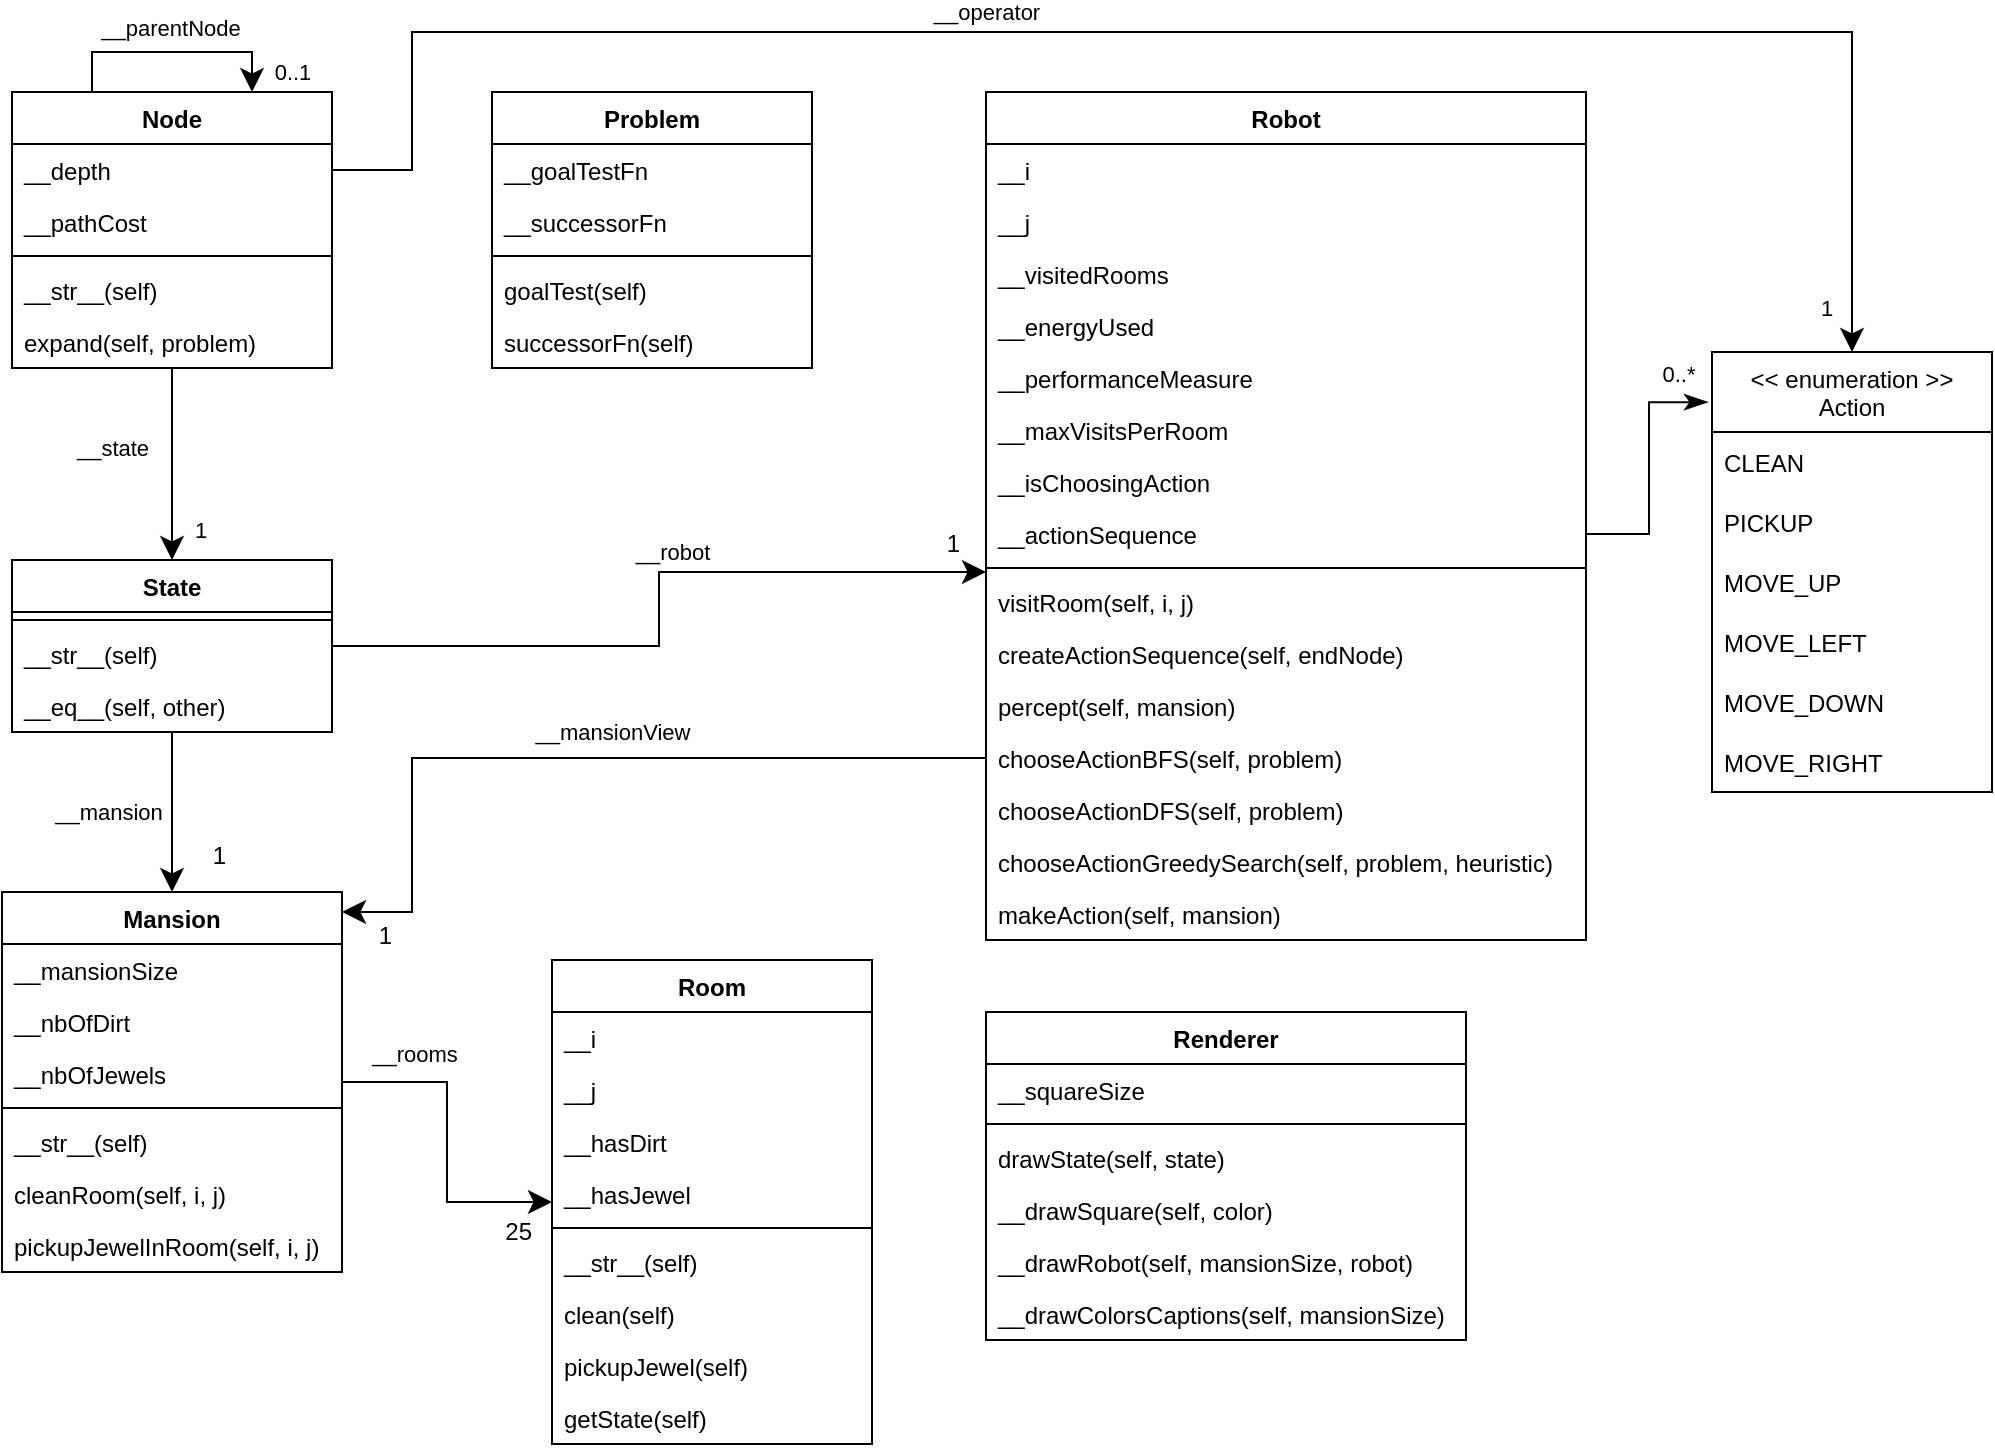 <mxfile version="15.4.0" type="device"><diagram id="XYvOVXPTnPYE6GKOh84l" name="Page-1"><mxGraphModel dx="1221" dy="1800" grid="1" gridSize="10" guides="1" tooltips="1" connect="1" arrows="1" fold="1" page="1" pageScale="1" pageWidth="827" pageHeight="1169" math="0" shadow="0"><root><mxCell id="0"/><mxCell id="1" parent="0"/><mxCell id="1OXDS-PdZIP2j54BKAGy-3" value="Node" style="swimlane;fontStyle=1;align=center;verticalAlign=top;childLayout=stackLayout;horizontal=1;startSize=26;horizontalStack=0;resizeParent=1;resizeParentMax=0;resizeLast=0;collapsible=1;marginBottom=0;" parent="1" vertex="1"><mxGeometry x="40" y="30" width="160" height="138" as="geometry"/></mxCell><mxCell id="1OXDS-PdZIP2j54BKAGy-10" value="__depth" style="text;strokeColor=none;fillColor=none;align=left;verticalAlign=top;spacingLeft=4;spacingRight=4;overflow=hidden;rotatable=0;points=[[0,0.5],[1,0.5]];portConstraint=eastwest;" parent="1OXDS-PdZIP2j54BKAGy-3" vertex="1"><mxGeometry y="26" width="160" height="26" as="geometry"/></mxCell><mxCell id="1OXDS-PdZIP2j54BKAGy-8" value="__pathCost" style="text;strokeColor=none;fillColor=none;align=left;verticalAlign=top;spacingLeft=4;spacingRight=4;overflow=hidden;rotatable=0;points=[[0,0.5],[1,0.5]];portConstraint=eastwest;" parent="1OXDS-PdZIP2j54BKAGy-3" vertex="1"><mxGeometry y="52" width="160" height="26" as="geometry"/></mxCell><mxCell id="1OXDS-PdZIP2j54BKAGy-5" value="" style="line;strokeWidth=1;fillColor=none;align=left;verticalAlign=middle;spacingTop=-1;spacingLeft=3;spacingRight=3;rotatable=0;labelPosition=right;points=[];portConstraint=eastwest;" parent="1OXDS-PdZIP2j54BKAGy-3" vertex="1"><mxGeometry y="78" width="160" height="8" as="geometry"/></mxCell><mxCell id="1OXDS-PdZIP2j54BKAGy-6" value="__str__(self)" style="text;strokeColor=none;fillColor=none;align=left;verticalAlign=top;spacingLeft=4;spacingRight=4;overflow=hidden;rotatable=0;points=[[0,0.5],[1,0.5]];portConstraint=eastwest;" parent="1OXDS-PdZIP2j54BKAGy-3" vertex="1"><mxGeometry y="86" width="160" height="26" as="geometry"/></mxCell><mxCell id="Dmum0yL9s-x0Cf48NTAp-18" value="expand(self, problem)" style="text;strokeColor=none;fillColor=none;align=left;verticalAlign=top;spacingLeft=4;spacingRight=4;overflow=hidden;rotatable=0;points=[[0,0.5],[1,0.5]];portConstraint=eastwest;" vertex="1" parent="1OXDS-PdZIP2j54BKAGy-3"><mxGeometry y="112" width="160" height="26" as="geometry"/></mxCell><mxCell id="1OXDS-PdZIP2j54BKAGy-11" value="Mansion" style="swimlane;fontStyle=1;align=center;verticalAlign=top;childLayout=stackLayout;horizontal=1;startSize=26;horizontalStack=0;resizeParent=1;resizeParentMax=0;resizeLast=0;collapsible=1;marginBottom=0;" parent="1" vertex="1"><mxGeometry x="35" y="430" width="170" height="190" as="geometry"/></mxCell><mxCell id="5Lut85E2LJdeIjtryTc2-1" value="__mansionSize" style="text;strokeColor=none;fillColor=none;align=left;verticalAlign=top;spacingLeft=4;spacingRight=4;overflow=hidden;rotatable=0;points=[[0,0.5],[1,0.5]];portConstraint=eastwest;" parent="1OXDS-PdZIP2j54BKAGy-11" vertex="1"><mxGeometry y="26" width="170" height="26" as="geometry"/></mxCell><mxCell id="5Lut85E2LJdeIjtryTc2-2" value="__nbOfDirt" style="text;strokeColor=none;fillColor=none;align=left;verticalAlign=top;spacingLeft=4;spacingRight=4;overflow=hidden;rotatable=0;points=[[0,0.5],[1,0.5]];portConstraint=eastwest;" parent="1OXDS-PdZIP2j54BKAGy-11" vertex="1"><mxGeometry y="52" width="170" height="26" as="geometry"/></mxCell><mxCell id="1OXDS-PdZIP2j54BKAGy-13" value="__nbOfJewels" style="text;strokeColor=none;fillColor=none;align=left;verticalAlign=top;spacingLeft=4;spacingRight=4;overflow=hidden;rotatable=0;points=[[0,0.5],[1,0.5]];portConstraint=eastwest;" parent="1OXDS-PdZIP2j54BKAGy-11" vertex="1"><mxGeometry y="78" width="170" height="26" as="geometry"/></mxCell><mxCell id="1OXDS-PdZIP2j54BKAGy-17" value="" style="line;strokeWidth=1;fillColor=none;align=left;verticalAlign=middle;spacingTop=-1;spacingLeft=3;spacingRight=3;rotatable=0;labelPosition=right;points=[];portConstraint=eastwest;" parent="1OXDS-PdZIP2j54BKAGy-11" vertex="1"><mxGeometry y="104" width="170" height="8" as="geometry"/></mxCell><mxCell id="1OXDS-PdZIP2j54BKAGy-18" value="__str__(self)" style="text;strokeColor=none;fillColor=none;align=left;verticalAlign=top;spacingLeft=4;spacingRight=4;overflow=hidden;rotatable=0;points=[[0,0.5],[1,0.5]];portConstraint=eastwest;" parent="1OXDS-PdZIP2j54BKAGy-11" vertex="1"><mxGeometry y="112" width="170" height="26" as="geometry"/></mxCell><mxCell id="Dmum0yL9s-x0Cf48NTAp-15" value="cleanRoom(self, i, j)" style="text;strokeColor=none;fillColor=none;align=left;verticalAlign=top;spacingLeft=4;spacingRight=4;overflow=hidden;rotatable=0;points=[[0,0.5],[1,0.5]];portConstraint=eastwest;" vertex="1" parent="1OXDS-PdZIP2j54BKAGy-11"><mxGeometry y="138" width="170" height="26" as="geometry"/></mxCell><mxCell id="Dmum0yL9s-x0Cf48NTAp-16" value="pickupJewelInRoom(self, i, j)" style="text;strokeColor=none;fillColor=none;align=left;verticalAlign=top;spacingLeft=4;spacingRight=4;overflow=hidden;rotatable=0;points=[[0,0.5],[1,0.5]];portConstraint=eastwest;" vertex="1" parent="1OXDS-PdZIP2j54BKAGy-11"><mxGeometry y="164" width="170" height="26" as="geometry"/></mxCell><mxCell id="1OXDS-PdZIP2j54BKAGy-19" value="Room" style="swimlane;fontStyle=1;align=center;verticalAlign=top;childLayout=stackLayout;horizontal=1;startSize=26;horizontalStack=0;resizeParent=1;resizeParentMax=0;resizeLast=0;collapsible=1;marginBottom=0;" parent="1" vertex="1"><mxGeometry x="310" y="464" width="160" height="242" as="geometry"/></mxCell><mxCell id="1OXDS-PdZIP2j54BKAGy-20" value="__i" style="text;strokeColor=none;fillColor=none;align=left;verticalAlign=top;spacingLeft=4;spacingRight=4;overflow=hidden;rotatable=0;points=[[0,0.5],[1,0.5]];portConstraint=eastwest;" parent="1OXDS-PdZIP2j54BKAGy-19" vertex="1"><mxGeometry y="26" width="160" height="26" as="geometry"/></mxCell><mxCell id="1OXDS-PdZIP2j54BKAGy-27" value="__j" style="text;strokeColor=none;fillColor=none;align=left;verticalAlign=top;spacingLeft=4;spacingRight=4;overflow=hidden;rotatable=0;points=[[0,0.5],[1,0.5]];portConstraint=eastwest;" parent="1OXDS-PdZIP2j54BKAGy-19" vertex="1"><mxGeometry y="52" width="160" height="26" as="geometry"/></mxCell><mxCell id="1OXDS-PdZIP2j54BKAGy-30" value="__hasDirt" style="text;strokeColor=none;fillColor=none;align=left;verticalAlign=top;spacingLeft=4;spacingRight=4;overflow=hidden;rotatable=0;points=[[0,0.5],[1,0.5]];portConstraint=eastwest;" parent="1OXDS-PdZIP2j54BKAGy-19" vertex="1"><mxGeometry y="78" width="160" height="26" as="geometry"/></mxCell><mxCell id="1OXDS-PdZIP2j54BKAGy-29" value="__hasJewel" style="text;strokeColor=none;fillColor=none;align=left;verticalAlign=top;spacingLeft=4;spacingRight=4;overflow=hidden;rotatable=0;points=[[0,0.5],[1,0.5]];portConstraint=eastwest;" parent="1OXDS-PdZIP2j54BKAGy-19" vertex="1"><mxGeometry y="104" width="160" height="26" as="geometry"/></mxCell><mxCell id="1OXDS-PdZIP2j54BKAGy-25" value="" style="line;strokeWidth=1;fillColor=none;align=left;verticalAlign=middle;spacingTop=-1;spacingLeft=3;spacingRight=3;rotatable=0;labelPosition=right;points=[];portConstraint=eastwest;" parent="1OXDS-PdZIP2j54BKAGy-19" vertex="1"><mxGeometry y="130" width="160" height="8" as="geometry"/></mxCell><mxCell id="1OXDS-PdZIP2j54BKAGy-26" value="__str__(self)" style="text;strokeColor=none;fillColor=none;align=left;verticalAlign=top;spacingLeft=4;spacingRight=4;overflow=hidden;rotatable=0;points=[[0,0.5],[1,0.5]];portConstraint=eastwest;" parent="1OXDS-PdZIP2j54BKAGy-19" vertex="1"><mxGeometry y="138" width="160" height="26" as="geometry"/></mxCell><mxCell id="1OXDS-PdZIP2j54BKAGy-31" value="clean(self)" style="text;strokeColor=none;fillColor=none;align=left;verticalAlign=top;spacingLeft=4;spacingRight=4;overflow=hidden;rotatable=0;points=[[0,0.5],[1,0.5]];portConstraint=eastwest;" parent="1OXDS-PdZIP2j54BKAGy-19" vertex="1"><mxGeometry y="164" width="160" height="26" as="geometry"/></mxCell><mxCell id="Dmum0yL9s-x0Cf48NTAp-49" value="pickupJewel(self)" style="text;strokeColor=none;fillColor=none;align=left;verticalAlign=top;spacingLeft=4;spacingRight=4;overflow=hidden;rotatable=0;points=[[0,0.5],[1,0.5]];portConstraint=eastwest;" vertex="1" parent="1OXDS-PdZIP2j54BKAGy-19"><mxGeometry y="190" width="160" height="26" as="geometry"/></mxCell><mxCell id="Dmum0yL9s-x0Cf48NTAp-50" value="getState(self)" style="text;strokeColor=none;fillColor=none;align=left;verticalAlign=top;spacingLeft=4;spacingRight=4;overflow=hidden;rotatable=0;points=[[0,0.5],[1,0.5]];portConstraint=eastwest;" vertex="1" parent="1OXDS-PdZIP2j54BKAGy-19"><mxGeometry y="216" width="160" height="26" as="geometry"/></mxCell><mxCell id="5Lut85E2LJdeIjtryTc2-3" value="Robot" style="swimlane;fontStyle=1;align=center;verticalAlign=top;childLayout=stackLayout;horizontal=1;startSize=26;horizontalStack=0;resizeParent=1;resizeParentMax=0;resizeLast=0;collapsible=1;marginBottom=0;" parent="1" vertex="1"><mxGeometry x="527" y="30" width="300" height="424" as="geometry"/></mxCell><mxCell id="5Lut85E2LJdeIjtryTc2-4" value="__i" style="text;strokeColor=none;fillColor=none;align=left;verticalAlign=top;spacingLeft=4;spacingRight=4;overflow=hidden;rotatable=0;points=[[0,0.5],[1,0.5]];portConstraint=eastwest;" parent="5Lut85E2LJdeIjtryTc2-3" vertex="1"><mxGeometry y="26" width="300" height="26" as="geometry"/></mxCell><mxCell id="5Lut85E2LJdeIjtryTc2-5" value="__j" style="text;strokeColor=none;fillColor=none;align=left;verticalAlign=top;spacingLeft=4;spacingRight=4;overflow=hidden;rotatable=0;points=[[0,0.5],[1,0.5]];portConstraint=eastwest;" parent="5Lut85E2LJdeIjtryTc2-3" vertex="1"><mxGeometry y="52" width="300" height="26" as="geometry"/></mxCell><mxCell id="5Lut85E2LJdeIjtryTc2-11" value="__visitedRooms" style="text;strokeColor=none;fillColor=none;align=left;verticalAlign=top;spacingLeft=4;spacingRight=4;overflow=hidden;rotatable=0;points=[[0,0.5],[1,0.5]];portConstraint=eastwest;" parent="5Lut85E2LJdeIjtryTc2-3" vertex="1"><mxGeometry y="78" width="300" height="26" as="geometry"/></mxCell><mxCell id="5Lut85E2LJdeIjtryTc2-6" value="__energyUsed" style="text;strokeColor=none;fillColor=none;align=left;verticalAlign=top;spacingLeft=4;spacingRight=4;overflow=hidden;rotatable=0;points=[[0,0.5],[1,0.5]];portConstraint=eastwest;" parent="5Lut85E2LJdeIjtryTc2-3" vertex="1"><mxGeometry y="104" width="300" height="26" as="geometry"/></mxCell><mxCell id="5Lut85E2LJdeIjtryTc2-7" value="__performanceMeasure" style="text;strokeColor=none;fillColor=none;align=left;verticalAlign=top;spacingLeft=4;spacingRight=4;overflow=hidden;rotatable=0;points=[[0,0.5],[1,0.5]];portConstraint=eastwest;" parent="5Lut85E2LJdeIjtryTc2-3" vertex="1"><mxGeometry y="130" width="300" height="26" as="geometry"/></mxCell><mxCell id="Dmum0yL9s-x0Cf48NTAp-40" value="__maxVisitsPerRoom" style="text;strokeColor=none;fillColor=none;align=left;verticalAlign=top;spacingLeft=4;spacingRight=4;overflow=hidden;rotatable=0;points=[[0,0.5],[1,0.5]];portConstraint=eastwest;" vertex="1" parent="5Lut85E2LJdeIjtryTc2-3"><mxGeometry y="156" width="300" height="26" as="geometry"/></mxCell><mxCell id="Dmum0yL9s-x0Cf48NTAp-41" value="__isChoosingAction" style="text;strokeColor=none;fillColor=none;align=left;verticalAlign=top;spacingLeft=4;spacingRight=4;overflow=hidden;rotatable=0;points=[[0,0.5],[1,0.5]];portConstraint=eastwest;" vertex="1" parent="5Lut85E2LJdeIjtryTc2-3"><mxGeometry y="182" width="300" height="26" as="geometry"/></mxCell><mxCell id="Dmum0yL9s-x0Cf48NTAp-42" value="__actionSequence" style="text;strokeColor=none;fillColor=none;align=left;verticalAlign=top;spacingLeft=4;spacingRight=4;overflow=hidden;rotatable=0;points=[[0,0.5],[1,0.5]];portConstraint=eastwest;" vertex="1" parent="5Lut85E2LJdeIjtryTc2-3"><mxGeometry y="208" width="300" height="26" as="geometry"/></mxCell><mxCell id="5Lut85E2LJdeIjtryTc2-8" value="" style="line;strokeWidth=1;fillColor=none;align=left;verticalAlign=middle;spacingTop=-1;spacingLeft=3;spacingRight=3;rotatable=0;labelPosition=right;points=[];portConstraint=eastwest;" parent="5Lut85E2LJdeIjtryTc2-3" vertex="1"><mxGeometry y="234" width="300" height="8" as="geometry"/></mxCell><mxCell id="5Lut85E2LJdeIjtryTc2-9" value="visitRoom(self, i, j)" style="text;strokeColor=none;fillColor=none;align=left;verticalAlign=top;spacingLeft=4;spacingRight=4;overflow=hidden;rotatable=0;points=[[0,0.5],[1,0.5]];portConstraint=eastwest;" parent="5Lut85E2LJdeIjtryTc2-3" vertex="1"><mxGeometry y="242" width="300" height="26" as="geometry"/></mxCell><mxCell id="Dmum0yL9s-x0Cf48NTAp-43" value="createActionSequence(self, endNode)" style="text;strokeColor=none;fillColor=none;align=left;verticalAlign=top;spacingLeft=4;spacingRight=4;overflow=hidden;rotatable=0;points=[[0,0.5],[1,0.5]];portConstraint=eastwest;" vertex="1" parent="5Lut85E2LJdeIjtryTc2-3"><mxGeometry y="268" width="300" height="26" as="geometry"/></mxCell><mxCell id="Dmum0yL9s-x0Cf48NTAp-44" value="percept(self, mansion)" style="text;strokeColor=none;fillColor=none;align=left;verticalAlign=top;spacingLeft=4;spacingRight=4;overflow=hidden;rotatable=0;points=[[0,0.5],[1,0.5]];portConstraint=eastwest;" vertex="1" parent="5Lut85E2LJdeIjtryTc2-3"><mxGeometry y="294" width="300" height="26" as="geometry"/></mxCell><mxCell id="Dmum0yL9s-x0Cf48NTAp-45" value="chooseActionBFS(self, problem)" style="text;strokeColor=none;fillColor=none;align=left;verticalAlign=top;spacingLeft=4;spacingRight=4;overflow=hidden;rotatable=0;points=[[0,0.5],[1,0.5]];portConstraint=eastwest;" vertex="1" parent="5Lut85E2LJdeIjtryTc2-3"><mxGeometry y="320" width="300" height="26" as="geometry"/></mxCell><mxCell id="Dmum0yL9s-x0Cf48NTAp-46" value="chooseActionDFS(self, problem)" style="text;strokeColor=none;fillColor=none;align=left;verticalAlign=top;spacingLeft=4;spacingRight=4;overflow=hidden;rotatable=0;points=[[0,0.5],[1,0.5]];portConstraint=eastwest;" vertex="1" parent="5Lut85E2LJdeIjtryTc2-3"><mxGeometry y="346" width="300" height="26" as="geometry"/></mxCell><mxCell id="Dmum0yL9s-x0Cf48NTAp-47" value="chooseActionGreedySearch(self, problem, heuristic)" style="text;strokeColor=none;fillColor=none;align=left;verticalAlign=top;spacingLeft=4;spacingRight=4;overflow=hidden;rotatable=0;points=[[0,0.5],[1,0.5]];portConstraint=eastwest;" vertex="1" parent="5Lut85E2LJdeIjtryTc2-3"><mxGeometry y="372" width="300" height="26" as="geometry"/></mxCell><mxCell id="Dmum0yL9s-x0Cf48NTAp-48" value="makeAction(self, mansion)" style="text;strokeColor=none;fillColor=none;align=left;verticalAlign=top;spacingLeft=4;spacingRight=4;overflow=hidden;rotatable=0;points=[[0,0.5],[1,0.5]];portConstraint=eastwest;" vertex="1" parent="5Lut85E2LJdeIjtryTc2-3"><mxGeometry y="398" width="300" height="26" as="geometry"/></mxCell><mxCell id="5Lut85E2LJdeIjtryTc2-12" value="State" style="swimlane;fontStyle=1;align=center;verticalAlign=top;childLayout=stackLayout;horizontal=1;startSize=26;horizontalStack=0;resizeParent=1;resizeParentMax=0;resizeLast=0;collapsible=1;marginBottom=0;" parent="1" vertex="1"><mxGeometry x="40" y="264" width="160" height="86" as="geometry"/></mxCell><mxCell id="5Lut85E2LJdeIjtryTc2-19" value="" style="line;strokeWidth=1;fillColor=none;align=left;verticalAlign=middle;spacingTop=-1;spacingLeft=3;spacingRight=3;rotatable=0;labelPosition=right;points=[];portConstraint=eastwest;" parent="5Lut85E2LJdeIjtryTc2-12" vertex="1"><mxGeometry y="26" width="160" height="8" as="geometry"/></mxCell><mxCell id="5Lut85E2LJdeIjtryTc2-20" value="__str__(self)" style="text;strokeColor=none;fillColor=none;align=left;verticalAlign=top;spacingLeft=4;spacingRight=4;overflow=hidden;rotatable=0;points=[[0,0.5],[1,0.5]];portConstraint=eastwest;" parent="5Lut85E2LJdeIjtryTc2-12" vertex="1"><mxGeometry y="34" width="160" height="26" as="geometry"/></mxCell><mxCell id="Dmum0yL9s-x0Cf48NTAp-51" value="__eq__(self, other)" style="text;strokeColor=none;fillColor=none;align=left;verticalAlign=top;spacingLeft=4;spacingRight=4;overflow=hidden;rotatable=0;points=[[0,0.5],[1,0.5]];portConstraint=eastwest;" vertex="1" parent="5Lut85E2LJdeIjtryTc2-12"><mxGeometry y="60" width="160" height="26" as="geometry"/></mxCell><mxCell id="Dmum0yL9s-x0Cf48NTAp-5" value="&lt;&lt; enumeration &gt;&gt;&#xA;Action" style="swimlane;fontStyle=0;childLayout=stackLayout;horizontal=1;startSize=40;horizontalStack=0;resizeParent=1;resizeParentMax=0;resizeLast=0;collapsible=1;marginBottom=0;" vertex="1" parent="1"><mxGeometry x="890" y="160" width="140" height="220" as="geometry"/></mxCell><mxCell id="Dmum0yL9s-x0Cf48NTAp-6" value="CLEAN" style="text;strokeColor=none;fillColor=none;align=left;verticalAlign=middle;spacingLeft=4;spacingRight=4;overflow=hidden;points=[[0,0.5],[1,0.5]];portConstraint=eastwest;rotatable=0;" vertex="1" parent="Dmum0yL9s-x0Cf48NTAp-5"><mxGeometry y="40" width="140" height="30" as="geometry"/></mxCell><mxCell id="Dmum0yL9s-x0Cf48NTAp-7" value="PICKUP" style="text;strokeColor=none;fillColor=none;align=left;verticalAlign=middle;spacingLeft=4;spacingRight=4;overflow=hidden;points=[[0,0.5],[1,0.5]];portConstraint=eastwest;rotatable=0;" vertex="1" parent="Dmum0yL9s-x0Cf48NTAp-5"><mxGeometry y="70" width="140" height="30" as="geometry"/></mxCell><mxCell id="Dmum0yL9s-x0Cf48NTAp-8" value="MOVE_UP" style="text;strokeColor=none;fillColor=none;align=left;verticalAlign=middle;spacingLeft=4;spacingRight=4;overflow=hidden;points=[[0,0.5],[1,0.5]];portConstraint=eastwest;rotatable=0;" vertex="1" parent="Dmum0yL9s-x0Cf48NTAp-5"><mxGeometry y="100" width="140" height="30" as="geometry"/></mxCell><mxCell id="Dmum0yL9s-x0Cf48NTAp-9" value="MOVE_LEFT" style="text;strokeColor=none;fillColor=none;align=left;verticalAlign=middle;spacingLeft=4;spacingRight=4;overflow=hidden;points=[[0,0.5],[1,0.5]];portConstraint=eastwest;rotatable=0;" vertex="1" parent="Dmum0yL9s-x0Cf48NTAp-5"><mxGeometry y="130" width="140" height="30" as="geometry"/></mxCell><mxCell id="Dmum0yL9s-x0Cf48NTAp-10" value="MOVE_DOWN" style="text;strokeColor=none;fillColor=none;align=left;verticalAlign=middle;spacingLeft=4;spacingRight=4;overflow=hidden;points=[[0,0.5],[1,0.5]];portConstraint=eastwest;rotatable=0;" vertex="1" parent="Dmum0yL9s-x0Cf48NTAp-5"><mxGeometry y="160" width="140" height="30" as="geometry"/></mxCell><mxCell id="Dmum0yL9s-x0Cf48NTAp-11" value="MOVE_RIGHT" style="text;strokeColor=none;fillColor=none;align=left;verticalAlign=middle;spacingLeft=4;spacingRight=4;overflow=hidden;points=[[0,0.5],[1,0.5]];portConstraint=eastwest;rotatable=0;" vertex="1" parent="Dmum0yL9s-x0Cf48NTAp-5"><mxGeometry y="190" width="140" height="30" as="geometry"/></mxCell><mxCell id="Dmum0yL9s-x0Cf48NTAp-19" value="Problem" style="swimlane;fontStyle=1;align=center;verticalAlign=top;childLayout=stackLayout;horizontal=1;startSize=26;horizontalStack=0;resizeParent=1;resizeParentMax=0;resizeLast=0;collapsible=1;marginBottom=0;" vertex="1" parent="1"><mxGeometry x="280" y="30" width="160" height="138" as="geometry"/></mxCell><mxCell id="Dmum0yL9s-x0Cf48NTAp-20" value="__goalTestFn" style="text;strokeColor=none;fillColor=none;align=left;verticalAlign=top;spacingLeft=4;spacingRight=4;overflow=hidden;rotatable=0;points=[[0,0.5],[1,0.5]];portConstraint=eastwest;" vertex="1" parent="Dmum0yL9s-x0Cf48NTAp-19"><mxGeometry y="26" width="160" height="26" as="geometry"/></mxCell><mxCell id="Dmum0yL9s-x0Cf48NTAp-21" value="__successorFn" style="text;strokeColor=none;fillColor=none;align=left;verticalAlign=top;spacingLeft=4;spacingRight=4;overflow=hidden;rotatable=0;points=[[0,0.5],[1,0.5]];portConstraint=eastwest;" vertex="1" parent="Dmum0yL9s-x0Cf48NTAp-19"><mxGeometry y="52" width="160" height="26" as="geometry"/></mxCell><mxCell id="Dmum0yL9s-x0Cf48NTAp-22" value="" style="line;strokeWidth=1;fillColor=none;align=left;verticalAlign=middle;spacingTop=-1;spacingLeft=3;spacingRight=3;rotatable=0;labelPosition=right;points=[];portConstraint=eastwest;" vertex="1" parent="Dmum0yL9s-x0Cf48NTAp-19"><mxGeometry y="78" width="160" height="8" as="geometry"/></mxCell><mxCell id="Dmum0yL9s-x0Cf48NTAp-23" value="goalTest(self)" style="text;strokeColor=none;fillColor=none;align=left;verticalAlign=top;spacingLeft=4;spacingRight=4;overflow=hidden;rotatable=0;points=[[0,0.5],[1,0.5]];portConstraint=eastwest;" vertex="1" parent="Dmum0yL9s-x0Cf48NTAp-19"><mxGeometry y="86" width="160" height="26" as="geometry"/></mxCell><mxCell id="Dmum0yL9s-x0Cf48NTAp-24" value="successorFn(self)" style="text;strokeColor=none;fillColor=none;align=left;verticalAlign=top;spacingLeft=4;spacingRight=4;overflow=hidden;rotatable=0;points=[[0,0.5],[1,0.5]];portConstraint=eastwest;" vertex="1" parent="Dmum0yL9s-x0Cf48NTAp-19"><mxGeometry y="112" width="160" height="26" as="geometry"/></mxCell><mxCell id="Dmum0yL9s-x0Cf48NTAp-25" value="Renderer" style="swimlane;fontStyle=1;align=center;verticalAlign=top;childLayout=stackLayout;horizontal=1;startSize=26;horizontalStack=0;resizeParent=1;resizeParentMax=0;resizeLast=0;collapsible=1;marginBottom=0;" vertex="1" parent="1"><mxGeometry x="527" y="490" width="240" height="164" as="geometry"/></mxCell><mxCell id="Dmum0yL9s-x0Cf48NTAp-26" value="__squareSize" style="text;strokeColor=none;fillColor=none;align=left;verticalAlign=top;spacingLeft=4;spacingRight=4;overflow=hidden;rotatable=0;points=[[0,0.5],[1,0.5]];portConstraint=eastwest;" vertex="1" parent="Dmum0yL9s-x0Cf48NTAp-25"><mxGeometry y="26" width="240" height="26" as="geometry"/></mxCell><mxCell id="Dmum0yL9s-x0Cf48NTAp-28" value="" style="line;strokeWidth=1;fillColor=none;align=left;verticalAlign=middle;spacingTop=-1;spacingLeft=3;spacingRight=3;rotatable=0;labelPosition=right;points=[];portConstraint=eastwest;" vertex="1" parent="Dmum0yL9s-x0Cf48NTAp-25"><mxGeometry y="52" width="240" height="8" as="geometry"/></mxCell><mxCell id="Dmum0yL9s-x0Cf48NTAp-29" value="drawState(self, state)" style="text;strokeColor=none;fillColor=none;align=left;verticalAlign=top;spacingLeft=4;spacingRight=4;overflow=hidden;rotatable=0;points=[[0,0.5],[1,0.5]];portConstraint=eastwest;" vertex="1" parent="Dmum0yL9s-x0Cf48NTAp-25"><mxGeometry y="60" width="240" height="26" as="geometry"/></mxCell><mxCell id="Dmum0yL9s-x0Cf48NTAp-30" value="__drawSquare(self, color)" style="text;strokeColor=none;fillColor=none;align=left;verticalAlign=top;spacingLeft=4;spacingRight=4;overflow=hidden;rotatable=0;points=[[0,0.5],[1,0.5]];portConstraint=eastwest;" vertex="1" parent="Dmum0yL9s-x0Cf48NTAp-25"><mxGeometry y="86" width="240" height="26" as="geometry"/></mxCell><mxCell id="Dmum0yL9s-x0Cf48NTAp-31" value="__drawRobot(self, mansionSize, robot)" style="text;strokeColor=none;fillColor=none;align=left;verticalAlign=top;spacingLeft=4;spacingRight=4;overflow=hidden;rotatable=0;points=[[0,0.5],[1,0.5]];portConstraint=eastwest;" vertex="1" parent="Dmum0yL9s-x0Cf48NTAp-25"><mxGeometry y="112" width="240" height="26" as="geometry"/></mxCell><mxCell id="Dmum0yL9s-x0Cf48NTAp-32" value="__drawColorsCaptions(self, mansionSize)" style="text;strokeColor=none;fillColor=none;align=left;verticalAlign=top;spacingLeft=4;spacingRight=4;overflow=hidden;rotatable=0;points=[[0,0.5],[1,0.5]];portConstraint=eastwest;" vertex="1" parent="Dmum0yL9s-x0Cf48NTAp-25"><mxGeometry y="138" width="240" height="26" as="geometry"/></mxCell><mxCell id="Dmum0yL9s-x0Cf48NTAp-57" value="" style="endArrow=classic;html=1;rounded=0;endSize=9;endFill=1;edgeStyle=orthogonalEdgeStyle;" edge="1" parent="1" source="1OXDS-PdZIP2j54BKAGy-11" target="1OXDS-PdZIP2j54BKAGy-19"><mxGeometry relative="1" as="geometry"><mxPoint x="280" y="590" as="sourcePoint"/><mxPoint x="440" y="590" as="targetPoint"/></mxGeometry></mxCell><mxCell id="Dmum0yL9s-x0Cf48NTAp-58" value="&lt;div&gt;25&lt;/div&gt;" style="resizable=0;html=1;align=right;verticalAlign=bottom;" connectable="0" vertex="1" parent="Dmum0yL9s-x0Cf48NTAp-57"><mxGeometry x="1" relative="1" as="geometry"><mxPoint x="-10" y="23" as="offset"/></mxGeometry></mxCell><mxCell id="Dmum0yL9s-x0Cf48NTAp-59" value="&lt;div&gt;__rooms&lt;/div&gt;" style="edgeLabel;html=1;align=center;verticalAlign=middle;resizable=0;points=[];" vertex="1" connectable="0" parent="Dmum0yL9s-x0Cf48NTAp-57"><mxGeometry x="0.247" y="-3" relative="1" as="geometry"><mxPoint x="-14" y="-65" as="offset"/></mxGeometry></mxCell><mxCell id="Dmum0yL9s-x0Cf48NTAp-60" value="" style="endArrow=classic;html=1;rounded=0;endSize=9;endFill=1;" edge="1" parent="1" source="5Lut85E2LJdeIjtryTc2-12" target="1OXDS-PdZIP2j54BKAGy-11"><mxGeometry relative="1" as="geometry"><mxPoint x="250" y="420" as="sourcePoint"/><mxPoint x="410" y="420" as="targetPoint"/></mxGeometry></mxCell><mxCell id="Dmum0yL9s-x0Cf48NTAp-62" value="1" style="resizable=0;html=1;align=right;verticalAlign=bottom;" connectable="0" vertex="1" parent="Dmum0yL9s-x0Cf48NTAp-60"><mxGeometry x="1" relative="1" as="geometry"><mxPoint x="27" y="-10" as="offset"/></mxGeometry></mxCell><mxCell id="Dmum0yL9s-x0Cf48NTAp-63" value="&lt;div&gt;__mansion&lt;/div&gt;" style="edgeLabel;html=1;align=center;verticalAlign=middle;resizable=0;points=[];" vertex="1" connectable="0" parent="Dmum0yL9s-x0Cf48NTAp-60"><mxGeometry x="0.155" y="-1" relative="1" as="geometry"><mxPoint x="-31" y="-6" as="offset"/></mxGeometry></mxCell><mxCell id="Dmum0yL9s-x0Cf48NTAp-64" value="" style="endArrow=classic;html=1;rounded=0;endSize=9;endFill=1;entryX=0;entryY=0.75;entryDx=0;entryDy=0;entryPerimeter=0;edgeStyle=orthogonalEdgeStyle;" edge="1" parent="1" source="5Lut85E2LJdeIjtryTc2-12" target="5Lut85E2LJdeIjtryTc2-8"><mxGeometry relative="1" as="geometry"><mxPoint x="370" y="340" as="sourcePoint"/><mxPoint x="527" y="254" as="targetPoint"/></mxGeometry></mxCell><mxCell id="Dmum0yL9s-x0Cf48NTAp-66" value="&lt;div&gt;1&lt;/div&gt;" style="resizable=0;html=1;align=right;verticalAlign=bottom;" connectable="0" vertex="1" parent="Dmum0yL9s-x0Cf48NTAp-64"><mxGeometry x="1" relative="1" as="geometry"><mxPoint x="-13" y="-6" as="offset"/></mxGeometry></mxCell><mxCell id="Dmum0yL9s-x0Cf48NTAp-67" value="&lt;div&gt;__robot&lt;/div&gt;" style="edgeLabel;html=1;align=center;verticalAlign=middle;resizable=0;points=[];" vertex="1" connectable="0" parent="Dmum0yL9s-x0Cf48NTAp-64"><mxGeometry x="-0.402" y="-2" relative="1" as="geometry"><mxPoint x="61" y="-49" as="offset"/></mxGeometry></mxCell><mxCell id="Dmum0yL9s-x0Cf48NTAp-68" value="" style="endArrow=classic;html=1;rounded=0;endSize=9;endFill=1;edgeStyle=orthogonalEdgeStyle;exitX=0;exitY=0.5;exitDx=0;exitDy=0;" edge="1" parent="1" source="Dmum0yL9s-x0Cf48NTAp-45" target="1OXDS-PdZIP2j54BKAGy-11"><mxGeometry relative="1" as="geometry"><mxPoint x="330" y="380" as="sourcePoint"/><mxPoint x="490" y="380" as="targetPoint"/><Array as="points"><mxPoint x="240" y="363"/><mxPoint x="240" y="440"/></Array></mxGeometry></mxCell><mxCell id="Dmum0yL9s-x0Cf48NTAp-69" value="" style="resizable=0;html=1;align=left;verticalAlign=bottom;" connectable="0" vertex="1" parent="Dmum0yL9s-x0Cf48NTAp-68"><mxGeometry x="-1" relative="1" as="geometry"><mxPoint x="-47" as="offset"/></mxGeometry></mxCell><mxCell id="Dmum0yL9s-x0Cf48NTAp-70" value="&lt;div&gt;1&lt;/div&gt;" style="resizable=0;html=1;align=right;verticalAlign=bottom;" connectable="0" vertex="1" parent="Dmum0yL9s-x0Cf48NTAp-68"><mxGeometry x="1" relative="1" as="geometry"><mxPoint x="25" y="20" as="offset"/></mxGeometry></mxCell><mxCell id="Dmum0yL9s-x0Cf48NTAp-71" value="__mansionView" style="edgeLabel;html=1;align=center;verticalAlign=middle;resizable=0;points=[];" vertex="1" connectable="0" parent="Dmum0yL9s-x0Cf48NTAp-68"><mxGeometry x="-0.727" y="1" relative="1" as="geometry"><mxPoint x="-133" y="-14" as="offset"/></mxGeometry></mxCell><mxCell id="Dmum0yL9s-x0Cf48NTAp-73" value="" style="edgeStyle=orthogonalEdgeStyle;rounded=0;orthogonalLoop=1;jettySize=auto;html=1;endArrow=classicThin;endFill=1;endSize=9;entryX=-0.014;entryY=0.114;entryDx=0;entryDy=0;entryPerimeter=0;exitX=1;exitY=0.5;exitDx=0;exitDy=0;" edge="1" parent="1" source="Dmum0yL9s-x0Cf48NTAp-42" target="Dmum0yL9s-x0Cf48NTAp-5"><mxGeometry relative="1" as="geometry"/></mxCell><mxCell id="Dmum0yL9s-x0Cf48NTAp-85" value="0..*" style="edgeLabel;html=1;align=center;verticalAlign=middle;resizable=0;points=[];" vertex="1" connectable="0" parent="Dmum0yL9s-x0Cf48NTAp-73"><mxGeometry x="0.411" relative="1" as="geometry"><mxPoint x="14" y="-22" as="offset"/></mxGeometry></mxCell><mxCell id="Dmum0yL9s-x0Cf48NTAp-76" value="" style="endArrow=classic;html=1;rounded=0;endSize=9;endFill=1;exitX=0.25;exitY=0;exitDx=0;exitDy=0;entryX=0.75;entryY=0;entryDx=0;entryDy=0;" edge="1" parent="1" source="1OXDS-PdZIP2j54BKAGy-3" target="1OXDS-PdZIP2j54BKAGy-3"><mxGeometry relative="1" as="geometry"><mxPoint x="180" y="190" as="sourcePoint"/><mxPoint x="340" y="190" as="targetPoint"/><Array as="points"><mxPoint x="80" y="10"/><mxPoint x="120" y="10"/><mxPoint x="160" y="10"/></Array></mxGeometry></mxCell><mxCell id="Dmum0yL9s-x0Cf48NTAp-77" value="__parentNode" style="edgeLabel;html=1;align=center;verticalAlign=middle;resizable=0;points=[];" vertex="1" connectable="0" parent="Dmum0yL9s-x0Cf48NTAp-76"><mxGeometry x="0.167" relative="1" as="geometry"><mxPoint x="-11" y="-12" as="offset"/></mxGeometry></mxCell><mxCell id="Dmum0yL9s-x0Cf48NTAp-78" value="0..1" style="edgeLabel;html=1;align=center;verticalAlign=middle;resizable=0;points=[];" vertex="1" connectable="0" parent="1"><mxGeometry x="180" y="20" as="geometry"/></mxCell><mxCell id="Dmum0yL9s-x0Cf48NTAp-79" style="edgeStyle=none;rounded=0;orthogonalLoop=1;jettySize=auto;html=1;endArrow=classic;endFill=1;endSize=9;exitX=1;exitY=0.5;exitDx=0;exitDy=0;" edge="1" parent="1" target="Dmum0yL9s-x0Cf48NTAp-5"><mxGeometry relative="1" as="geometry"><mxPoint x="200" y="69" as="sourcePoint"/><Array as="points"><mxPoint x="240" y="69"/><mxPoint x="240"/><mxPoint x="960"/></Array></mxGeometry></mxCell><mxCell id="Dmum0yL9s-x0Cf48NTAp-83" value="__operator" style="edgeLabel;html=1;align=center;verticalAlign=middle;resizable=0;points=[];" vertex="1" connectable="0" parent="Dmum0yL9s-x0Cf48NTAp-79"><mxGeometry x="-0.532" y="-2" relative="1" as="geometry"><mxPoint x="164" y="-12" as="offset"/></mxGeometry></mxCell><mxCell id="Dmum0yL9s-x0Cf48NTAp-84" value="1" style="edgeLabel;html=1;align=center;verticalAlign=middle;resizable=0;points=[];" vertex="1" connectable="0" parent="Dmum0yL9s-x0Cf48NTAp-79"><mxGeometry x="0.955" y="-3" relative="1" as="geometry"><mxPoint x="-10" as="offset"/></mxGeometry></mxCell><mxCell id="Dmum0yL9s-x0Cf48NTAp-80" style="edgeStyle=none;rounded=0;orthogonalLoop=1;jettySize=auto;html=1;endArrow=classic;endFill=1;endSize=9;" edge="1" parent="1" source="1OXDS-PdZIP2j54BKAGy-3" target="5Lut85E2LJdeIjtryTc2-12"><mxGeometry relative="1" as="geometry"><mxPoint x="40" y="240" as="targetPoint"/></mxGeometry></mxCell><mxCell id="Dmum0yL9s-x0Cf48NTAp-81" value="&lt;div&gt;__state&lt;/div&gt;" style="edgeLabel;html=1;align=center;verticalAlign=middle;resizable=0;points=[];" vertex="1" connectable="0" parent="Dmum0yL9s-x0Cf48NTAp-80"><mxGeometry x="-0.314" y="-2" relative="1" as="geometry"><mxPoint x="-28" y="7" as="offset"/></mxGeometry></mxCell><mxCell id="Dmum0yL9s-x0Cf48NTAp-82" value="1" style="edgeLabel;html=1;align=center;verticalAlign=middle;resizable=0;points=[];" vertex="1" connectable="0" parent="Dmum0yL9s-x0Cf48NTAp-80"><mxGeometry x="0.686" relative="1" as="geometry"><mxPoint x="14" as="offset"/></mxGeometry></mxCell></root></mxGraphModel></diagram></mxfile>